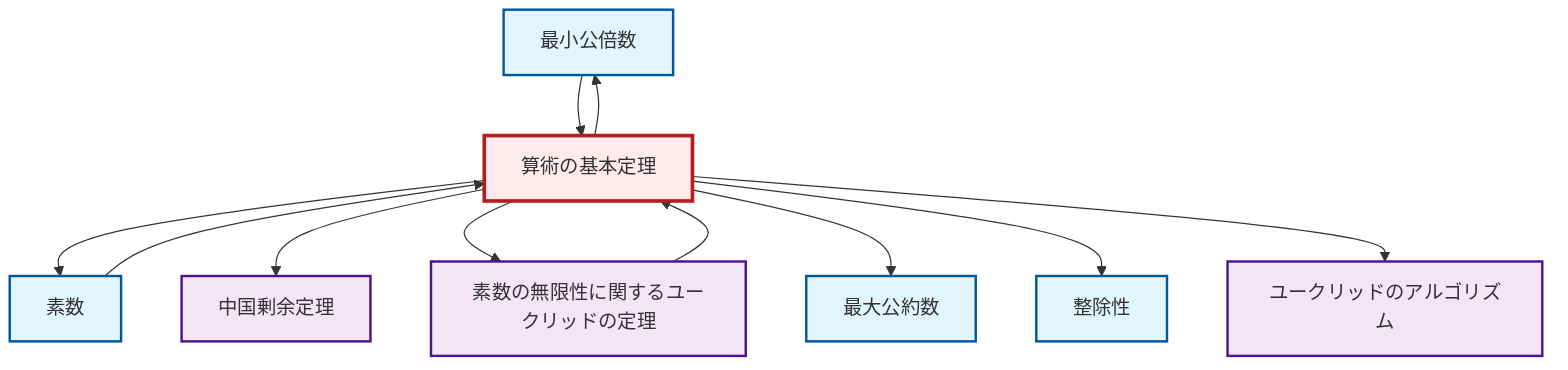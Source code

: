 graph TD
    classDef definition fill:#e1f5fe,stroke:#01579b,stroke-width:2px
    classDef theorem fill:#f3e5f5,stroke:#4a148c,stroke-width:2px
    classDef axiom fill:#fff3e0,stroke:#e65100,stroke-width:2px
    classDef example fill:#e8f5e9,stroke:#1b5e20,stroke-width:2px
    classDef current fill:#ffebee,stroke:#b71c1c,stroke-width:3px
    def-lcm["最小公倍数"]:::definition
    thm-fundamental-arithmetic["算術の基本定理"]:::theorem
    thm-chinese-remainder["中国剰余定理"]:::theorem
    def-gcd["最大公約数"]:::definition
    thm-euclid-infinitude-primes["素数の無限性に関するユークリッドの定理"]:::theorem
    def-divisibility["整除性"]:::definition
    def-prime["素数"]:::definition
    thm-euclidean-algorithm["ユークリッドのアルゴリズム"]:::theorem
    thm-fundamental-arithmetic --> def-prime
    thm-euclid-infinitude-primes --> thm-fundamental-arithmetic
    thm-fundamental-arithmetic --> def-lcm
    thm-fundamental-arithmetic --> thm-chinese-remainder
    thm-fundamental-arithmetic --> thm-euclid-infinitude-primes
    def-prime --> thm-fundamental-arithmetic
    def-lcm --> thm-fundamental-arithmetic
    thm-fundamental-arithmetic --> def-gcd
    thm-fundamental-arithmetic --> def-divisibility
    thm-fundamental-arithmetic --> thm-euclidean-algorithm
    class thm-fundamental-arithmetic current